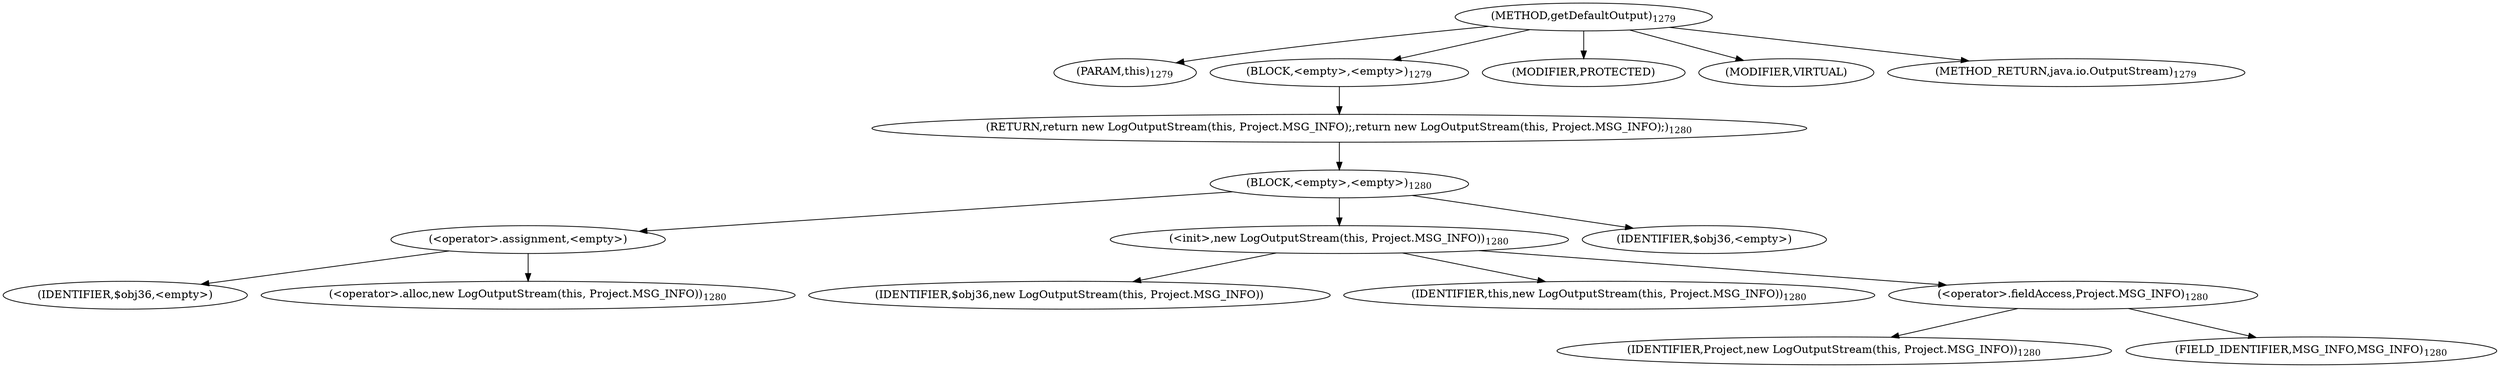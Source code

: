 digraph "getDefaultOutput" {  
"2761" [label = <(METHOD,getDefaultOutput)<SUB>1279</SUB>> ]
"171" [label = <(PARAM,this)<SUB>1279</SUB>> ]
"2762" [label = <(BLOCK,&lt;empty&gt;,&lt;empty&gt;)<SUB>1279</SUB>> ]
"2763" [label = <(RETURN,return new LogOutputStream(this, Project.MSG_INFO);,return new LogOutputStream(this, Project.MSG_INFO);)<SUB>1280</SUB>> ]
"2764" [label = <(BLOCK,&lt;empty&gt;,&lt;empty&gt;)<SUB>1280</SUB>> ]
"2765" [label = <(&lt;operator&gt;.assignment,&lt;empty&gt;)> ]
"2766" [label = <(IDENTIFIER,$obj36,&lt;empty&gt;)> ]
"2767" [label = <(&lt;operator&gt;.alloc,new LogOutputStream(this, Project.MSG_INFO))<SUB>1280</SUB>> ]
"2768" [label = <(&lt;init&gt;,new LogOutputStream(this, Project.MSG_INFO))<SUB>1280</SUB>> ]
"2769" [label = <(IDENTIFIER,$obj36,new LogOutputStream(this, Project.MSG_INFO))> ]
"170" [label = <(IDENTIFIER,this,new LogOutputStream(this, Project.MSG_INFO))<SUB>1280</SUB>> ]
"2770" [label = <(&lt;operator&gt;.fieldAccess,Project.MSG_INFO)<SUB>1280</SUB>> ]
"2771" [label = <(IDENTIFIER,Project,new LogOutputStream(this, Project.MSG_INFO))<SUB>1280</SUB>> ]
"2772" [label = <(FIELD_IDENTIFIER,MSG_INFO,MSG_INFO)<SUB>1280</SUB>> ]
"2773" [label = <(IDENTIFIER,$obj36,&lt;empty&gt;)> ]
"2774" [label = <(MODIFIER,PROTECTED)> ]
"2775" [label = <(MODIFIER,VIRTUAL)> ]
"2776" [label = <(METHOD_RETURN,java.io.OutputStream)<SUB>1279</SUB>> ]
  "2761" -> "171" 
  "2761" -> "2762" 
  "2761" -> "2774" 
  "2761" -> "2775" 
  "2761" -> "2776" 
  "2762" -> "2763" 
  "2763" -> "2764" 
  "2764" -> "2765" 
  "2764" -> "2768" 
  "2764" -> "2773" 
  "2765" -> "2766" 
  "2765" -> "2767" 
  "2768" -> "2769" 
  "2768" -> "170" 
  "2768" -> "2770" 
  "2770" -> "2771" 
  "2770" -> "2772" 
}
